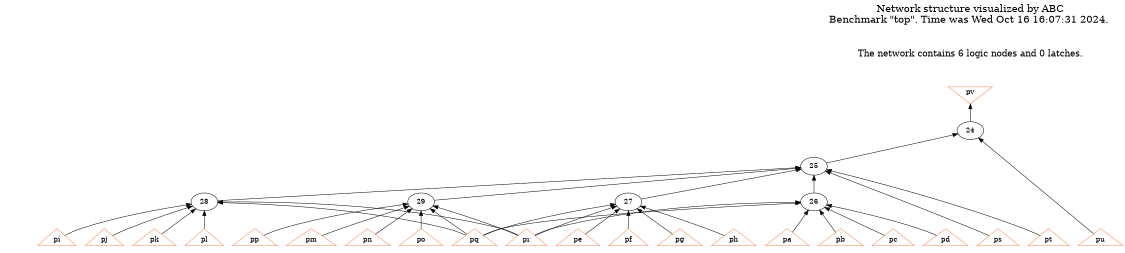 # Network structure generated by ABC

digraph network {
size = "7.5,10";
center = true;
edge [dir = back];

{
  node [shape = plaintext];
  edge [style = invis];
  LevelTitle1 [label=""];
  LevelTitle2 [label=""];
  Level4 [label = ""];
  Level3 [label = ""];
  Level2 [label = ""];
  Level1 [label = ""];
  Level0 [label = ""];
  LevelTitle1 ->  LevelTitle2 ->  Level4 ->  Level3 ->  Level2 ->  Level1 ->  Level0;
}

{
  rank = same;
  LevelTitle1;
  title1 [shape=plaintext,
          fontsize=20,
          fontname = "Times-Roman",
          label="Network structure visualized by ABC\nBenchmark \"top\". Time was Wed Oct 16 16:07:31 2024. "
         ];
}

{
  rank = same;
  LevelTitle2;
  title2 [shape=plaintext,
          fontsize=18,
          fontname = "Times-Roman",
          label="The network contains 6 logic nodes and 0 latches.\n"
         ];
}

{
  rank = same;
  Level4;
  Node22 [label = "pv", shape = invtriangle, color = coral, fillcolor = coral];
}

{
  rank = same;
  Level3;
  Node24 [label = "24\n", shape = ellipse];
}

{
  rank = same;
  Level2;
  Node25 [label = "25\n", shape = ellipse];
}

{
  rank = same;
  Level1;
  Node26 [label = "26\n", shape = ellipse];
  Node27 [label = "27\n", shape = ellipse];
  Node28 [label = "28\n", shape = ellipse];
  Node29 [label = "29\n", shape = ellipse];
}

{
  rank = same;
  Level0;
  Node1 [label = "pp", shape = triangle, color = coral, fillcolor = coral];
  Node2 [label = "pq", shape = triangle, color = coral, fillcolor = coral];
  Node3 [label = "pr", shape = triangle, color = coral, fillcolor = coral];
  Node4 [label = "ps", shape = triangle, color = coral, fillcolor = coral];
  Node5 [label = "pt", shape = triangle, color = coral, fillcolor = coral];
  Node6 [label = "pu", shape = triangle, color = coral, fillcolor = coral];
  Node7 [label = "pa", shape = triangle, color = coral, fillcolor = coral];
  Node8 [label = "pb", shape = triangle, color = coral, fillcolor = coral];
  Node9 [label = "pc", shape = triangle, color = coral, fillcolor = coral];
  Node10 [label = "pd", shape = triangle, color = coral, fillcolor = coral];
  Node11 [label = "pe", shape = triangle, color = coral, fillcolor = coral];
  Node12 [label = "pf", shape = triangle, color = coral, fillcolor = coral];
  Node13 [label = "pg", shape = triangle, color = coral, fillcolor = coral];
  Node14 [label = "ph", shape = triangle, color = coral, fillcolor = coral];
  Node15 [label = "pi", shape = triangle, color = coral, fillcolor = coral];
  Node16 [label = "pj", shape = triangle, color = coral, fillcolor = coral];
  Node17 [label = "pk", shape = triangle, color = coral, fillcolor = coral];
  Node18 [label = "pl", shape = triangle, color = coral, fillcolor = coral];
  Node19 [label = "pm", shape = triangle, color = coral, fillcolor = coral];
  Node20 [label = "pn", shape = triangle, color = coral, fillcolor = coral];
  Node21 [label = "po", shape = triangle, color = coral, fillcolor = coral];
}

title1 -> title2 [style = invis];
title2 -> Node22 [style = invis];
Node22 -> Node24 [style = solid];
Node24 -> Node25 [style = solid];
Node24 -> Node6 [style = solid];
Node25 -> Node26 [style = solid];
Node25 -> Node27 [style = solid];
Node25 -> Node28 [style = solid];
Node25 -> Node29 [style = solid];
Node25 -> Node4 [style = solid];
Node25 -> Node5 [style = solid];
Node26 -> Node2 [style = solid];
Node26 -> Node3 [style = solid];
Node26 -> Node7 [style = solid];
Node26 -> Node8 [style = solid];
Node26 -> Node9 [style = solid];
Node26 -> Node10 [style = solid];
Node27 -> Node2 [style = solid];
Node27 -> Node3 [style = solid];
Node27 -> Node11 [style = solid];
Node27 -> Node12 [style = solid];
Node27 -> Node13 [style = solid];
Node27 -> Node14 [style = solid];
Node28 -> Node2 [style = solid];
Node28 -> Node3 [style = solid];
Node28 -> Node15 [style = solid];
Node28 -> Node16 [style = solid];
Node28 -> Node17 [style = solid];
Node28 -> Node18 [style = solid];
Node29 -> Node1 [style = solid];
Node29 -> Node2 [style = solid];
Node29 -> Node3 [style = solid];
Node29 -> Node19 [style = solid];
Node29 -> Node20 [style = solid];
Node29 -> Node21 [style = solid];
}

